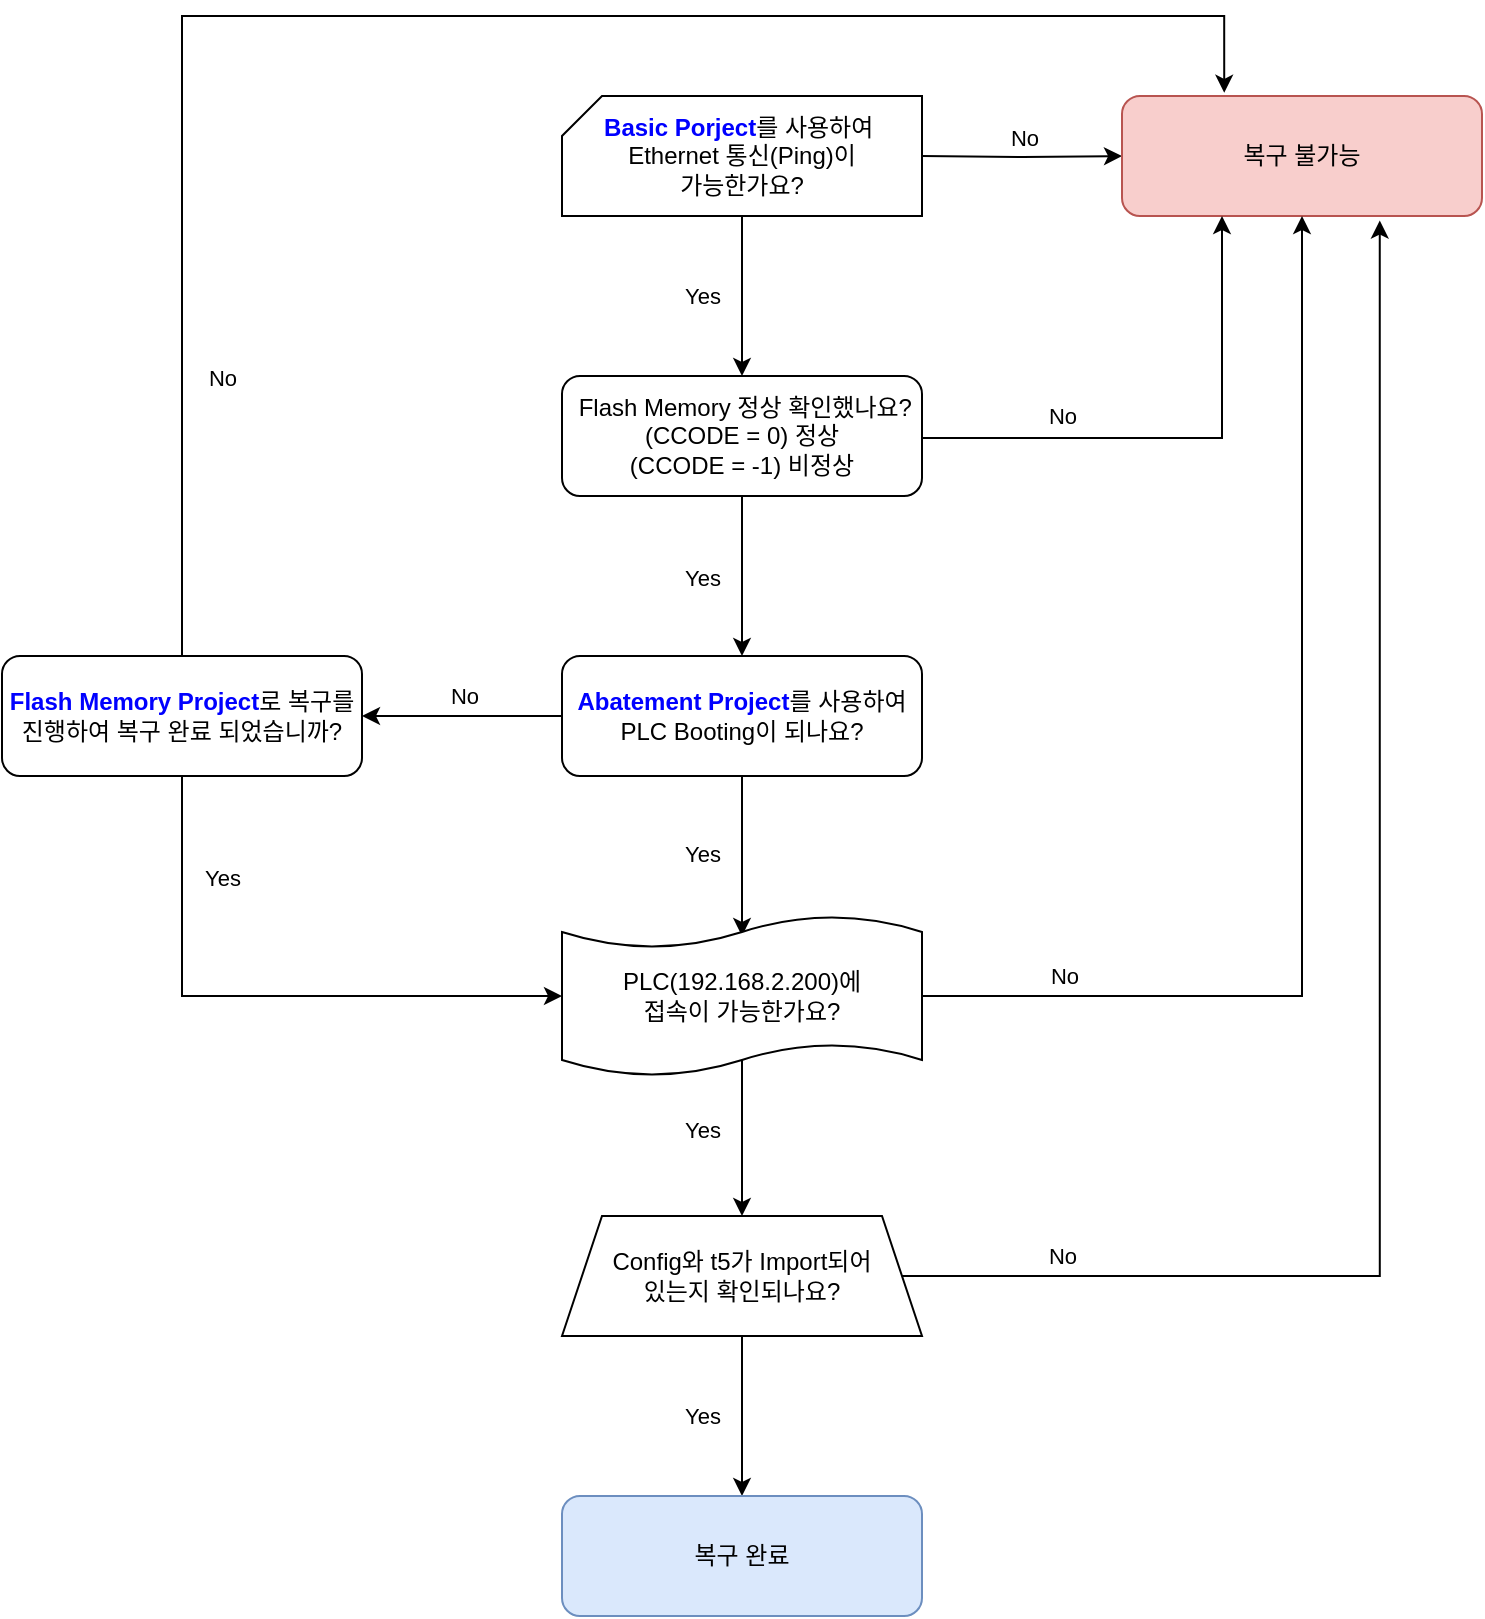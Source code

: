 <mxfile version="22.1.21" type="github">
  <diagram id="C5RBs43oDa-KdzZeNtuy" name="Page-1">
    <mxGraphModel dx="2515" dy="933" grid="1" gridSize="10" guides="1" tooltips="1" connect="1" arrows="1" fold="1" page="1" pageScale="1" pageWidth="827" pageHeight="1169" math="0" shadow="0">
      <root>
        <mxCell id="WIyWlLk6GJQsqaUBKTNV-0" />
        <mxCell id="WIyWlLk6GJQsqaUBKTNV-1" parent="WIyWlLk6GJQsqaUBKTNV-0" />
        <mxCell id="lrJF7BD7MlawXil0EtXN-1" style="edgeStyle=orthogonalEdgeStyle;rounded=0;orthogonalLoop=1;jettySize=auto;html=1;entryX=0;entryY=0.5;entryDx=0;entryDy=0;" parent="WIyWlLk6GJQsqaUBKTNV-1" target="lrJF7BD7MlawXil0EtXN-0" edge="1">
          <mxGeometry relative="1" as="geometry">
            <mxPoint x="330" y="90" as="sourcePoint" />
          </mxGeometry>
        </mxCell>
        <mxCell id="lrJF7BD7MlawXil0EtXN-2" value="No" style="edgeLabel;html=1;align=center;verticalAlign=middle;resizable=0;points=[];" parent="lrJF7BD7MlawXil0EtXN-1" vertex="1" connectable="0">
          <mxGeometry x="-0.305" y="-2" relative="1" as="geometry">
            <mxPoint x="16" y="-12" as="offset" />
          </mxGeometry>
        </mxCell>
        <mxCell id="lrJF7BD7MlawXil0EtXN-0" value="복구 불가능" style="rounded=1;whiteSpace=wrap;html=1;fillColor=#f8cecc;strokeColor=#b85450;" parent="WIyWlLk6GJQsqaUBKTNV-1" vertex="1">
          <mxGeometry x="430" y="60" width="180" height="60" as="geometry" />
        </mxCell>
        <mxCell id="lrJF7BD7MlawXil0EtXN-16" value="" style="edgeStyle=orthogonalEdgeStyle;rounded=0;orthogonalLoop=1;jettySize=auto;html=1;" parent="WIyWlLk6GJQsqaUBKTNV-1" source="lrJF7BD7MlawXil0EtXN-4" edge="1">
          <mxGeometry relative="1" as="geometry">
            <mxPoint x="240" y="480" as="targetPoint" />
          </mxGeometry>
        </mxCell>
        <mxCell id="lrJF7BD7MlawXil0EtXN-17" value="Yes" style="edgeLabel;html=1;align=center;verticalAlign=middle;resizable=0;points=[];" parent="lrJF7BD7MlawXil0EtXN-16" vertex="1" connectable="0">
          <mxGeometry x="-0.041" y="-1" relative="1" as="geometry">
            <mxPoint x="-19" as="offset" />
          </mxGeometry>
        </mxCell>
        <mxCell id="SJBE8RgiYm7MNXT5QFxj-24" value="" style="edgeStyle=orthogonalEdgeStyle;rounded=0;orthogonalLoop=1;jettySize=auto;html=1;" edge="1" parent="WIyWlLk6GJQsqaUBKTNV-1" source="lrJF7BD7MlawXil0EtXN-4" target="SJBE8RgiYm7MNXT5QFxj-23">
          <mxGeometry relative="1" as="geometry" />
        </mxCell>
        <mxCell id="SJBE8RgiYm7MNXT5QFxj-25" value="No" style="edgeLabel;html=1;align=center;verticalAlign=middle;resizable=0;points=[];" vertex="1" connectable="0" parent="SJBE8RgiYm7MNXT5QFxj-24">
          <mxGeometry x="-0.389" relative="1" as="geometry">
            <mxPoint x="-19" y="-10" as="offset" />
          </mxGeometry>
        </mxCell>
        <mxCell id="lrJF7BD7MlawXil0EtXN-4" value="&lt;b&gt;&lt;font color=&quot;#0000ff&quot;&gt;Abatement Project&lt;/font&gt;&lt;/b&gt;를 사용하여 PLC Booting이 되나요?" style="rounded=1;whiteSpace=wrap;html=1;" parent="WIyWlLk6GJQsqaUBKTNV-1" vertex="1">
          <mxGeometry x="150" y="340" width="180" height="60" as="geometry" />
        </mxCell>
        <mxCell id="lrJF7BD7MlawXil0EtXN-25" value="" style="edgeStyle=orthogonalEdgeStyle;rounded=0;orthogonalLoop=1;jettySize=auto;html=1;" parent="WIyWlLk6GJQsqaUBKTNV-1" edge="1">
          <mxGeometry relative="1" as="geometry">
            <mxPoint x="240" y="620" as="targetPoint" />
            <mxPoint x="240" y="540" as="sourcePoint" />
          </mxGeometry>
        </mxCell>
        <mxCell id="lrJF7BD7MlawXil0EtXN-39" value="Yes" style="edgeLabel;html=1;align=center;verticalAlign=middle;resizable=0;points=[];" parent="lrJF7BD7MlawXil0EtXN-25" vertex="1" connectable="0">
          <mxGeometry x="-0.082" relative="1" as="geometry">
            <mxPoint x="-20" as="offset" />
          </mxGeometry>
        </mxCell>
        <mxCell id="lrJF7BD7MlawXil0EtXN-38" value="" style="edgeStyle=orthogonalEdgeStyle;rounded=0;orthogonalLoop=1;jettySize=auto;html=1;" parent="WIyWlLk6GJQsqaUBKTNV-1" edge="1">
          <mxGeometry relative="1" as="geometry">
            <mxPoint x="240" y="680" as="sourcePoint" />
            <mxPoint x="240" y="760" as="targetPoint" />
          </mxGeometry>
        </mxCell>
        <mxCell id="lrJF7BD7MlawXil0EtXN-45" value="Yes" style="edgeLabel;html=1;align=center;verticalAlign=middle;resizable=0;points=[];" parent="lrJF7BD7MlawXil0EtXN-38" vertex="1" connectable="0">
          <mxGeometry x="0.044" y="-2" relative="1" as="geometry">
            <mxPoint x="-18" y="-2" as="offset" />
          </mxGeometry>
        </mxCell>
        <mxCell id="SJBE8RgiYm7MNXT5QFxj-33" style="edgeStyle=orthogonalEdgeStyle;rounded=0;orthogonalLoop=1;jettySize=auto;html=1;entryX=0.5;entryY=1;entryDx=0;entryDy=0;" edge="1" parent="WIyWlLk6GJQsqaUBKTNV-1" source="lrJF7BD7MlawXil0EtXN-76" target="lrJF7BD7MlawXil0EtXN-0">
          <mxGeometry relative="1" as="geometry" />
        </mxCell>
        <mxCell id="SJBE8RgiYm7MNXT5QFxj-39" value="No" style="edgeLabel;html=1;align=center;verticalAlign=middle;resizable=0;points=[];" vertex="1" connectable="0" parent="SJBE8RgiYm7MNXT5QFxj-33">
          <mxGeometry x="-0.688" relative="1" as="geometry">
            <mxPoint x="-20" y="-10" as="offset" />
          </mxGeometry>
        </mxCell>
        <mxCell id="lrJF7BD7MlawXil0EtXN-76" value="PLC(192.168.2.200)에&lt;br&gt;접속이 가능한가요?" style="shape=tape;whiteSpace=wrap;html=1;size=0.2;" parent="WIyWlLk6GJQsqaUBKTNV-1" vertex="1">
          <mxGeometry x="150" y="470" width="180" height="80" as="geometry" />
        </mxCell>
        <mxCell id="lrJF7BD7MlawXil0EtXN-79" value="Config와 t5가 Import되어&lt;br&gt;있는지 확인되나요?" style="shape=trapezoid;perimeter=trapezoidPerimeter;whiteSpace=wrap;html=1;fixedSize=1;" parent="WIyWlLk6GJQsqaUBKTNV-1" vertex="1">
          <mxGeometry x="150" y="620" width="180" height="60" as="geometry" />
        </mxCell>
        <mxCell id="SJBE8RgiYm7MNXT5QFxj-10" style="edgeStyle=orthogonalEdgeStyle;rounded=0;orthogonalLoop=1;jettySize=auto;html=1;entryX=0.5;entryY=0;entryDx=0;entryDy=0;" edge="1" parent="WIyWlLk6GJQsqaUBKTNV-1" source="lrJF7BD7MlawXil0EtXN-80" target="SJBE8RgiYm7MNXT5QFxj-9">
          <mxGeometry relative="1" as="geometry" />
        </mxCell>
        <mxCell id="SJBE8RgiYm7MNXT5QFxj-17" value="Yes" style="edgeLabel;html=1;align=center;verticalAlign=middle;resizable=0;points=[];" vertex="1" connectable="0" parent="SJBE8RgiYm7MNXT5QFxj-10">
          <mxGeometry x="-0.332" y="-2" relative="1" as="geometry">
            <mxPoint x="-18" y="13" as="offset" />
          </mxGeometry>
        </mxCell>
        <mxCell id="lrJF7BD7MlawXil0EtXN-80" value="&lt;b&gt;&lt;font color=&quot;#0000ff&quot;&gt;Basic Porject&lt;/font&gt;&lt;/b&gt;를 사용하여&amp;nbsp; Ethernet 통신(Ping)이&lt;br&gt;가능한가요?" style="verticalLabelPosition=middle;verticalAlign=middle;html=1;shape=card;whiteSpace=wrap;size=20;arcSize=12;labelPosition=center;align=center;" parent="WIyWlLk6GJQsqaUBKTNV-1" vertex="1">
          <mxGeometry x="150" y="60" width="180" height="60" as="geometry" />
        </mxCell>
        <mxCell id="SJBE8RgiYm7MNXT5QFxj-16" value="" style="edgeStyle=orthogonalEdgeStyle;rounded=0;orthogonalLoop=1;jettySize=auto;html=1;" edge="1" parent="WIyWlLk6GJQsqaUBKTNV-1" source="SJBE8RgiYm7MNXT5QFxj-9" target="lrJF7BD7MlawXil0EtXN-4">
          <mxGeometry relative="1" as="geometry" />
        </mxCell>
        <mxCell id="SJBE8RgiYm7MNXT5QFxj-38" value="Yes" style="edgeLabel;html=1;align=center;verticalAlign=middle;resizable=0;points=[];" vertex="1" connectable="0" parent="SJBE8RgiYm7MNXT5QFxj-16">
          <mxGeometry x="0.008" relative="1" as="geometry">
            <mxPoint x="-20" as="offset" />
          </mxGeometry>
        </mxCell>
        <mxCell id="SJBE8RgiYm7MNXT5QFxj-35" style="edgeStyle=orthogonalEdgeStyle;rounded=0;orthogonalLoop=1;jettySize=auto;html=1;" edge="1" parent="WIyWlLk6GJQsqaUBKTNV-1">
          <mxGeometry relative="1" as="geometry">
            <mxPoint x="330" y="230" as="sourcePoint" />
            <mxPoint x="480" y="120" as="targetPoint" />
            <Array as="points">
              <mxPoint x="330" y="231" />
              <mxPoint x="480" y="231" />
              <mxPoint x="480" y="120" />
            </Array>
          </mxGeometry>
        </mxCell>
        <mxCell id="SJBE8RgiYm7MNXT5QFxj-36" value="No" style="edgeLabel;html=1;align=center;verticalAlign=middle;resizable=0;points=[];" vertex="1" connectable="0" parent="SJBE8RgiYm7MNXT5QFxj-35">
          <mxGeometry x="-0.312" y="3" relative="1" as="geometry">
            <mxPoint x="-19" y="-8" as="offset" />
          </mxGeometry>
        </mxCell>
        <mxCell id="SJBE8RgiYm7MNXT5QFxj-9" value="&amp;nbsp;Flash Memory 정상 확인했나요?(CCODE = 0) 정상&lt;br&gt;(CCODE = -1) 비정상" style="rounded=1;whiteSpace=wrap;html=1;" vertex="1" parent="WIyWlLk6GJQsqaUBKTNV-1">
          <mxGeometry x="150" y="200" width="180" height="60" as="geometry" />
        </mxCell>
        <mxCell id="SJBE8RgiYm7MNXT5QFxj-31" style="edgeStyle=orthogonalEdgeStyle;rounded=0;orthogonalLoop=1;jettySize=auto;html=1;entryX=0.284;entryY=-0.027;entryDx=0;entryDy=0;entryPerimeter=0;" edge="1" parent="WIyWlLk6GJQsqaUBKTNV-1" source="SJBE8RgiYm7MNXT5QFxj-23" target="lrJF7BD7MlawXil0EtXN-0">
          <mxGeometry relative="1" as="geometry">
            <mxPoint x="-40" y="140" as="targetPoint" />
            <Array as="points">
              <mxPoint x="-40" y="20" />
              <mxPoint x="481" y="20" />
            </Array>
          </mxGeometry>
        </mxCell>
        <mxCell id="SJBE8RgiYm7MNXT5QFxj-32" value="No" style="edgeLabel;html=1;align=center;verticalAlign=middle;resizable=0;points=[];" vertex="1" connectable="0" parent="SJBE8RgiYm7MNXT5QFxj-31">
          <mxGeometry x="-0.677" y="3" relative="1" as="geometry">
            <mxPoint x="23" y="3" as="offset" />
          </mxGeometry>
        </mxCell>
        <mxCell id="SJBE8RgiYm7MNXT5QFxj-23" value="&lt;b&gt;&lt;font color=&quot;#0000ff&quot;&gt;Flash Memory Project&lt;/font&gt;&lt;/b&gt;로 복구를 진행하여 복구 완료 되었습니까?" style="rounded=1;whiteSpace=wrap;html=1;" vertex="1" parent="WIyWlLk6GJQsqaUBKTNV-1">
          <mxGeometry x="-130" y="340" width="180" height="60" as="geometry" />
        </mxCell>
        <mxCell id="SJBE8RgiYm7MNXT5QFxj-26" style="edgeStyle=orthogonalEdgeStyle;rounded=0;orthogonalLoop=1;jettySize=auto;html=1;entryX=0;entryY=0.5;entryDx=0;entryDy=0;entryPerimeter=0;" edge="1" parent="WIyWlLk6GJQsqaUBKTNV-1" source="SJBE8RgiYm7MNXT5QFxj-23" target="lrJF7BD7MlawXil0EtXN-76">
          <mxGeometry relative="1" as="geometry">
            <Array as="points">
              <mxPoint x="-40" y="510" />
            </Array>
          </mxGeometry>
        </mxCell>
        <mxCell id="SJBE8RgiYm7MNXT5QFxj-29" value="Yes" style="edgeLabel;html=1;align=center;verticalAlign=middle;resizable=0;points=[];" vertex="1" connectable="0" parent="SJBE8RgiYm7MNXT5QFxj-26">
          <mxGeometry x="-0.663" y="1" relative="1" as="geometry">
            <mxPoint x="19" as="offset" />
          </mxGeometry>
        </mxCell>
        <mxCell id="SJBE8RgiYm7MNXT5QFxj-27" value="복구 완료" style="rounded=1;whiteSpace=wrap;html=1;fillColor=#dae8fc;strokeColor=#6c8ebf;" vertex="1" parent="WIyWlLk6GJQsqaUBKTNV-1">
          <mxGeometry x="150" y="760" width="180" height="60" as="geometry" />
        </mxCell>
        <mxCell id="SJBE8RgiYm7MNXT5QFxj-34" style="edgeStyle=orthogonalEdgeStyle;rounded=0;orthogonalLoop=1;jettySize=auto;html=1;entryX=0.716;entryY=1.038;entryDx=0;entryDy=0;entryPerimeter=0;" edge="1" parent="WIyWlLk6GJQsqaUBKTNV-1" source="lrJF7BD7MlawXil0EtXN-79" target="lrJF7BD7MlawXil0EtXN-0">
          <mxGeometry relative="1" as="geometry" />
        </mxCell>
        <mxCell id="SJBE8RgiYm7MNXT5QFxj-40" value="No" style="edgeLabel;html=1;align=center;verticalAlign=middle;resizable=0;points=[];" vertex="1" connectable="0" parent="SJBE8RgiYm7MNXT5QFxj-34">
          <mxGeometry x="-0.752" relative="1" as="geometry">
            <mxPoint x="-15" y="-10" as="offset" />
          </mxGeometry>
        </mxCell>
      </root>
    </mxGraphModel>
  </diagram>
</mxfile>
